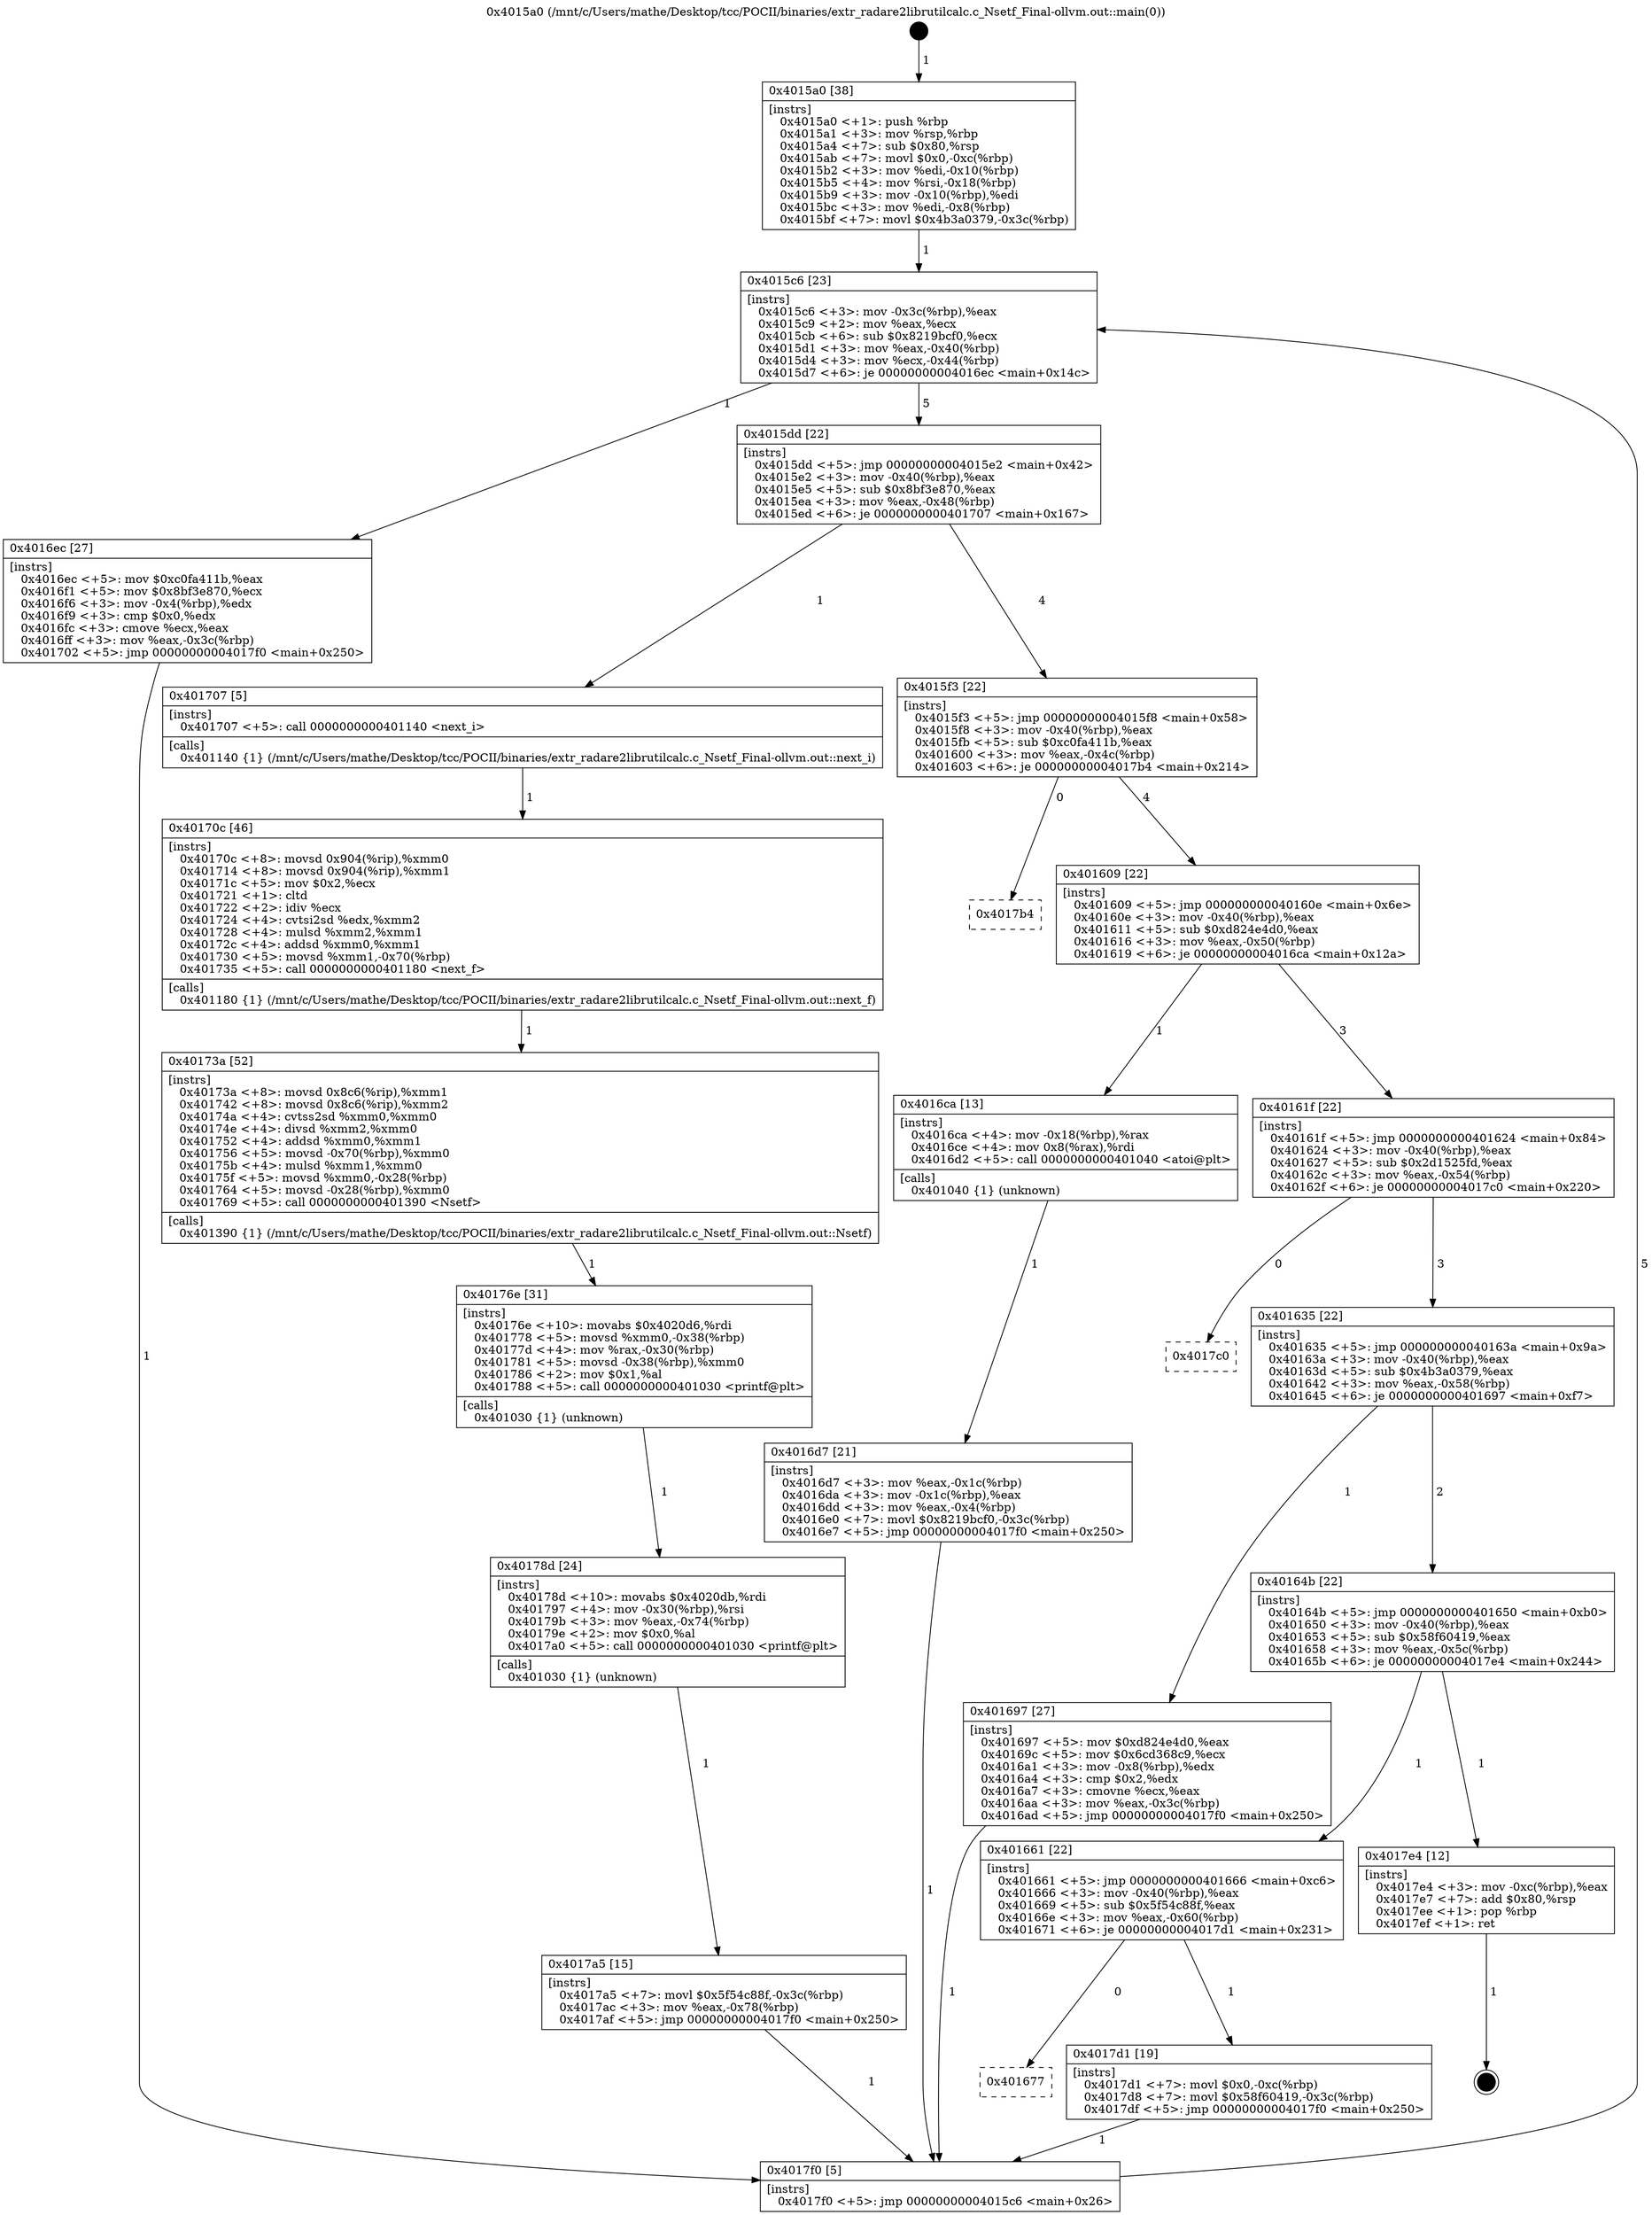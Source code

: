 digraph "0x4015a0" {
  label = "0x4015a0 (/mnt/c/Users/mathe/Desktop/tcc/POCII/binaries/extr_radare2librutilcalc.c_Nsetf_Final-ollvm.out::main(0))"
  labelloc = "t"
  node[shape=record]

  Entry [label="",width=0.3,height=0.3,shape=circle,fillcolor=black,style=filled]
  "0x4015c6" [label="{
     0x4015c6 [23]\l
     | [instrs]\l
     &nbsp;&nbsp;0x4015c6 \<+3\>: mov -0x3c(%rbp),%eax\l
     &nbsp;&nbsp;0x4015c9 \<+2\>: mov %eax,%ecx\l
     &nbsp;&nbsp;0x4015cb \<+6\>: sub $0x8219bcf0,%ecx\l
     &nbsp;&nbsp;0x4015d1 \<+3\>: mov %eax,-0x40(%rbp)\l
     &nbsp;&nbsp;0x4015d4 \<+3\>: mov %ecx,-0x44(%rbp)\l
     &nbsp;&nbsp;0x4015d7 \<+6\>: je 00000000004016ec \<main+0x14c\>\l
  }"]
  "0x4016ec" [label="{
     0x4016ec [27]\l
     | [instrs]\l
     &nbsp;&nbsp;0x4016ec \<+5\>: mov $0xc0fa411b,%eax\l
     &nbsp;&nbsp;0x4016f1 \<+5\>: mov $0x8bf3e870,%ecx\l
     &nbsp;&nbsp;0x4016f6 \<+3\>: mov -0x4(%rbp),%edx\l
     &nbsp;&nbsp;0x4016f9 \<+3\>: cmp $0x0,%edx\l
     &nbsp;&nbsp;0x4016fc \<+3\>: cmove %ecx,%eax\l
     &nbsp;&nbsp;0x4016ff \<+3\>: mov %eax,-0x3c(%rbp)\l
     &nbsp;&nbsp;0x401702 \<+5\>: jmp 00000000004017f0 \<main+0x250\>\l
  }"]
  "0x4015dd" [label="{
     0x4015dd [22]\l
     | [instrs]\l
     &nbsp;&nbsp;0x4015dd \<+5\>: jmp 00000000004015e2 \<main+0x42\>\l
     &nbsp;&nbsp;0x4015e2 \<+3\>: mov -0x40(%rbp),%eax\l
     &nbsp;&nbsp;0x4015e5 \<+5\>: sub $0x8bf3e870,%eax\l
     &nbsp;&nbsp;0x4015ea \<+3\>: mov %eax,-0x48(%rbp)\l
     &nbsp;&nbsp;0x4015ed \<+6\>: je 0000000000401707 \<main+0x167\>\l
  }"]
  Exit [label="",width=0.3,height=0.3,shape=circle,fillcolor=black,style=filled,peripheries=2]
  "0x401707" [label="{
     0x401707 [5]\l
     | [instrs]\l
     &nbsp;&nbsp;0x401707 \<+5\>: call 0000000000401140 \<next_i\>\l
     | [calls]\l
     &nbsp;&nbsp;0x401140 \{1\} (/mnt/c/Users/mathe/Desktop/tcc/POCII/binaries/extr_radare2librutilcalc.c_Nsetf_Final-ollvm.out::next_i)\l
  }"]
  "0x4015f3" [label="{
     0x4015f3 [22]\l
     | [instrs]\l
     &nbsp;&nbsp;0x4015f3 \<+5\>: jmp 00000000004015f8 \<main+0x58\>\l
     &nbsp;&nbsp;0x4015f8 \<+3\>: mov -0x40(%rbp),%eax\l
     &nbsp;&nbsp;0x4015fb \<+5\>: sub $0xc0fa411b,%eax\l
     &nbsp;&nbsp;0x401600 \<+3\>: mov %eax,-0x4c(%rbp)\l
     &nbsp;&nbsp;0x401603 \<+6\>: je 00000000004017b4 \<main+0x214\>\l
  }"]
  "0x401677" [label="{
     0x401677\l
  }", style=dashed]
  "0x4017b4" [label="{
     0x4017b4\l
  }", style=dashed]
  "0x401609" [label="{
     0x401609 [22]\l
     | [instrs]\l
     &nbsp;&nbsp;0x401609 \<+5\>: jmp 000000000040160e \<main+0x6e\>\l
     &nbsp;&nbsp;0x40160e \<+3\>: mov -0x40(%rbp),%eax\l
     &nbsp;&nbsp;0x401611 \<+5\>: sub $0xd824e4d0,%eax\l
     &nbsp;&nbsp;0x401616 \<+3\>: mov %eax,-0x50(%rbp)\l
     &nbsp;&nbsp;0x401619 \<+6\>: je 00000000004016ca \<main+0x12a\>\l
  }"]
  "0x4017d1" [label="{
     0x4017d1 [19]\l
     | [instrs]\l
     &nbsp;&nbsp;0x4017d1 \<+7\>: movl $0x0,-0xc(%rbp)\l
     &nbsp;&nbsp;0x4017d8 \<+7\>: movl $0x58f60419,-0x3c(%rbp)\l
     &nbsp;&nbsp;0x4017df \<+5\>: jmp 00000000004017f0 \<main+0x250\>\l
  }"]
  "0x4016ca" [label="{
     0x4016ca [13]\l
     | [instrs]\l
     &nbsp;&nbsp;0x4016ca \<+4\>: mov -0x18(%rbp),%rax\l
     &nbsp;&nbsp;0x4016ce \<+4\>: mov 0x8(%rax),%rdi\l
     &nbsp;&nbsp;0x4016d2 \<+5\>: call 0000000000401040 \<atoi@plt\>\l
     | [calls]\l
     &nbsp;&nbsp;0x401040 \{1\} (unknown)\l
  }"]
  "0x40161f" [label="{
     0x40161f [22]\l
     | [instrs]\l
     &nbsp;&nbsp;0x40161f \<+5\>: jmp 0000000000401624 \<main+0x84\>\l
     &nbsp;&nbsp;0x401624 \<+3\>: mov -0x40(%rbp),%eax\l
     &nbsp;&nbsp;0x401627 \<+5\>: sub $0x2d1525fd,%eax\l
     &nbsp;&nbsp;0x40162c \<+3\>: mov %eax,-0x54(%rbp)\l
     &nbsp;&nbsp;0x40162f \<+6\>: je 00000000004017c0 \<main+0x220\>\l
  }"]
  "0x401661" [label="{
     0x401661 [22]\l
     | [instrs]\l
     &nbsp;&nbsp;0x401661 \<+5\>: jmp 0000000000401666 \<main+0xc6\>\l
     &nbsp;&nbsp;0x401666 \<+3\>: mov -0x40(%rbp),%eax\l
     &nbsp;&nbsp;0x401669 \<+5\>: sub $0x5f54c88f,%eax\l
     &nbsp;&nbsp;0x40166e \<+3\>: mov %eax,-0x60(%rbp)\l
     &nbsp;&nbsp;0x401671 \<+6\>: je 00000000004017d1 \<main+0x231\>\l
  }"]
  "0x4017c0" [label="{
     0x4017c0\l
  }", style=dashed]
  "0x401635" [label="{
     0x401635 [22]\l
     | [instrs]\l
     &nbsp;&nbsp;0x401635 \<+5\>: jmp 000000000040163a \<main+0x9a\>\l
     &nbsp;&nbsp;0x40163a \<+3\>: mov -0x40(%rbp),%eax\l
     &nbsp;&nbsp;0x40163d \<+5\>: sub $0x4b3a0379,%eax\l
     &nbsp;&nbsp;0x401642 \<+3\>: mov %eax,-0x58(%rbp)\l
     &nbsp;&nbsp;0x401645 \<+6\>: je 0000000000401697 \<main+0xf7\>\l
  }"]
  "0x4017e4" [label="{
     0x4017e4 [12]\l
     | [instrs]\l
     &nbsp;&nbsp;0x4017e4 \<+3\>: mov -0xc(%rbp),%eax\l
     &nbsp;&nbsp;0x4017e7 \<+7\>: add $0x80,%rsp\l
     &nbsp;&nbsp;0x4017ee \<+1\>: pop %rbp\l
     &nbsp;&nbsp;0x4017ef \<+1\>: ret\l
  }"]
  "0x401697" [label="{
     0x401697 [27]\l
     | [instrs]\l
     &nbsp;&nbsp;0x401697 \<+5\>: mov $0xd824e4d0,%eax\l
     &nbsp;&nbsp;0x40169c \<+5\>: mov $0x6cd368c9,%ecx\l
     &nbsp;&nbsp;0x4016a1 \<+3\>: mov -0x8(%rbp),%edx\l
     &nbsp;&nbsp;0x4016a4 \<+3\>: cmp $0x2,%edx\l
     &nbsp;&nbsp;0x4016a7 \<+3\>: cmovne %ecx,%eax\l
     &nbsp;&nbsp;0x4016aa \<+3\>: mov %eax,-0x3c(%rbp)\l
     &nbsp;&nbsp;0x4016ad \<+5\>: jmp 00000000004017f0 \<main+0x250\>\l
  }"]
  "0x40164b" [label="{
     0x40164b [22]\l
     | [instrs]\l
     &nbsp;&nbsp;0x40164b \<+5\>: jmp 0000000000401650 \<main+0xb0\>\l
     &nbsp;&nbsp;0x401650 \<+3\>: mov -0x40(%rbp),%eax\l
     &nbsp;&nbsp;0x401653 \<+5\>: sub $0x58f60419,%eax\l
     &nbsp;&nbsp;0x401658 \<+3\>: mov %eax,-0x5c(%rbp)\l
     &nbsp;&nbsp;0x40165b \<+6\>: je 00000000004017e4 \<main+0x244\>\l
  }"]
  "0x4017f0" [label="{
     0x4017f0 [5]\l
     | [instrs]\l
     &nbsp;&nbsp;0x4017f0 \<+5\>: jmp 00000000004015c6 \<main+0x26\>\l
  }"]
  "0x4015a0" [label="{
     0x4015a0 [38]\l
     | [instrs]\l
     &nbsp;&nbsp;0x4015a0 \<+1\>: push %rbp\l
     &nbsp;&nbsp;0x4015a1 \<+3\>: mov %rsp,%rbp\l
     &nbsp;&nbsp;0x4015a4 \<+7\>: sub $0x80,%rsp\l
     &nbsp;&nbsp;0x4015ab \<+7\>: movl $0x0,-0xc(%rbp)\l
     &nbsp;&nbsp;0x4015b2 \<+3\>: mov %edi,-0x10(%rbp)\l
     &nbsp;&nbsp;0x4015b5 \<+4\>: mov %rsi,-0x18(%rbp)\l
     &nbsp;&nbsp;0x4015b9 \<+3\>: mov -0x10(%rbp),%edi\l
     &nbsp;&nbsp;0x4015bc \<+3\>: mov %edi,-0x8(%rbp)\l
     &nbsp;&nbsp;0x4015bf \<+7\>: movl $0x4b3a0379,-0x3c(%rbp)\l
  }"]
  "0x4016d7" [label="{
     0x4016d7 [21]\l
     | [instrs]\l
     &nbsp;&nbsp;0x4016d7 \<+3\>: mov %eax,-0x1c(%rbp)\l
     &nbsp;&nbsp;0x4016da \<+3\>: mov -0x1c(%rbp),%eax\l
     &nbsp;&nbsp;0x4016dd \<+3\>: mov %eax,-0x4(%rbp)\l
     &nbsp;&nbsp;0x4016e0 \<+7\>: movl $0x8219bcf0,-0x3c(%rbp)\l
     &nbsp;&nbsp;0x4016e7 \<+5\>: jmp 00000000004017f0 \<main+0x250\>\l
  }"]
  "0x40170c" [label="{
     0x40170c [46]\l
     | [instrs]\l
     &nbsp;&nbsp;0x40170c \<+8\>: movsd 0x904(%rip),%xmm0\l
     &nbsp;&nbsp;0x401714 \<+8\>: movsd 0x904(%rip),%xmm1\l
     &nbsp;&nbsp;0x40171c \<+5\>: mov $0x2,%ecx\l
     &nbsp;&nbsp;0x401721 \<+1\>: cltd\l
     &nbsp;&nbsp;0x401722 \<+2\>: idiv %ecx\l
     &nbsp;&nbsp;0x401724 \<+4\>: cvtsi2sd %edx,%xmm2\l
     &nbsp;&nbsp;0x401728 \<+4\>: mulsd %xmm2,%xmm1\l
     &nbsp;&nbsp;0x40172c \<+4\>: addsd %xmm0,%xmm1\l
     &nbsp;&nbsp;0x401730 \<+5\>: movsd %xmm1,-0x70(%rbp)\l
     &nbsp;&nbsp;0x401735 \<+5\>: call 0000000000401180 \<next_f\>\l
     | [calls]\l
     &nbsp;&nbsp;0x401180 \{1\} (/mnt/c/Users/mathe/Desktop/tcc/POCII/binaries/extr_radare2librutilcalc.c_Nsetf_Final-ollvm.out::next_f)\l
  }"]
  "0x40173a" [label="{
     0x40173a [52]\l
     | [instrs]\l
     &nbsp;&nbsp;0x40173a \<+8\>: movsd 0x8c6(%rip),%xmm1\l
     &nbsp;&nbsp;0x401742 \<+8\>: movsd 0x8c6(%rip),%xmm2\l
     &nbsp;&nbsp;0x40174a \<+4\>: cvtss2sd %xmm0,%xmm0\l
     &nbsp;&nbsp;0x40174e \<+4\>: divsd %xmm2,%xmm0\l
     &nbsp;&nbsp;0x401752 \<+4\>: addsd %xmm0,%xmm1\l
     &nbsp;&nbsp;0x401756 \<+5\>: movsd -0x70(%rbp),%xmm0\l
     &nbsp;&nbsp;0x40175b \<+4\>: mulsd %xmm1,%xmm0\l
     &nbsp;&nbsp;0x40175f \<+5\>: movsd %xmm0,-0x28(%rbp)\l
     &nbsp;&nbsp;0x401764 \<+5\>: movsd -0x28(%rbp),%xmm0\l
     &nbsp;&nbsp;0x401769 \<+5\>: call 0000000000401390 \<Nsetf\>\l
     | [calls]\l
     &nbsp;&nbsp;0x401390 \{1\} (/mnt/c/Users/mathe/Desktop/tcc/POCII/binaries/extr_radare2librutilcalc.c_Nsetf_Final-ollvm.out::Nsetf)\l
  }"]
  "0x40176e" [label="{
     0x40176e [31]\l
     | [instrs]\l
     &nbsp;&nbsp;0x40176e \<+10\>: movabs $0x4020d6,%rdi\l
     &nbsp;&nbsp;0x401778 \<+5\>: movsd %xmm0,-0x38(%rbp)\l
     &nbsp;&nbsp;0x40177d \<+4\>: mov %rax,-0x30(%rbp)\l
     &nbsp;&nbsp;0x401781 \<+5\>: movsd -0x38(%rbp),%xmm0\l
     &nbsp;&nbsp;0x401786 \<+2\>: mov $0x1,%al\l
     &nbsp;&nbsp;0x401788 \<+5\>: call 0000000000401030 \<printf@plt\>\l
     | [calls]\l
     &nbsp;&nbsp;0x401030 \{1\} (unknown)\l
  }"]
  "0x40178d" [label="{
     0x40178d [24]\l
     | [instrs]\l
     &nbsp;&nbsp;0x40178d \<+10\>: movabs $0x4020db,%rdi\l
     &nbsp;&nbsp;0x401797 \<+4\>: mov -0x30(%rbp),%rsi\l
     &nbsp;&nbsp;0x40179b \<+3\>: mov %eax,-0x74(%rbp)\l
     &nbsp;&nbsp;0x40179e \<+2\>: mov $0x0,%al\l
     &nbsp;&nbsp;0x4017a0 \<+5\>: call 0000000000401030 \<printf@plt\>\l
     | [calls]\l
     &nbsp;&nbsp;0x401030 \{1\} (unknown)\l
  }"]
  "0x4017a5" [label="{
     0x4017a5 [15]\l
     | [instrs]\l
     &nbsp;&nbsp;0x4017a5 \<+7\>: movl $0x5f54c88f,-0x3c(%rbp)\l
     &nbsp;&nbsp;0x4017ac \<+3\>: mov %eax,-0x78(%rbp)\l
     &nbsp;&nbsp;0x4017af \<+5\>: jmp 00000000004017f0 \<main+0x250\>\l
  }"]
  Entry -> "0x4015a0" [label=" 1"]
  "0x4015c6" -> "0x4016ec" [label=" 1"]
  "0x4015c6" -> "0x4015dd" [label=" 5"]
  "0x4017e4" -> Exit [label=" 1"]
  "0x4015dd" -> "0x401707" [label=" 1"]
  "0x4015dd" -> "0x4015f3" [label=" 4"]
  "0x4017d1" -> "0x4017f0" [label=" 1"]
  "0x4015f3" -> "0x4017b4" [label=" 0"]
  "0x4015f3" -> "0x401609" [label=" 4"]
  "0x401661" -> "0x401677" [label=" 0"]
  "0x401609" -> "0x4016ca" [label=" 1"]
  "0x401609" -> "0x40161f" [label=" 3"]
  "0x401661" -> "0x4017d1" [label=" 1"]
  "0x40161f" -> "0x4017c0" [label=" 0"]
  "0x40161f" -> "0x401635" [label=" 3"]
  "0x40164b" -> "0x401661" [label=" 1"]
  "0x401635" -> "0x401697" [label=" 1"]
  "0x401635" -> "0x40164b" [label=" 2"]
  "0x401697" -> "0x4017f0" [label=" 1"]
  "0x4015a0" -> "0x4015c6" [label=" 1"]
  "0x4017f0" -> "0x4015c6" [label=" 5"]
  "0x4016ca" -> "0x4016d7" [label=" 1"]
  "0x4016d7" -> "0x4017f0" [label=" 1"]
  "0x4016ec" -> "0x4017f0" [label=" 1"]
  "0x401707" -> "0x40170c" [label=" 1"]
  "0x40170c" -> "0x40173a" [label=" 1"]
  "0x40173a" -> "0x40176e" [label=" 1"]
  "0x40176e" -> "0x40178d" [label=" 1"]
  "0x40178d" -> "0x4017a5" [label=" 1"]
  "0x4017a5" -> "0x4017f0" [label=" 1"]
  "0x40164b" -> "0x4017e4" [label=" 1"]
}
